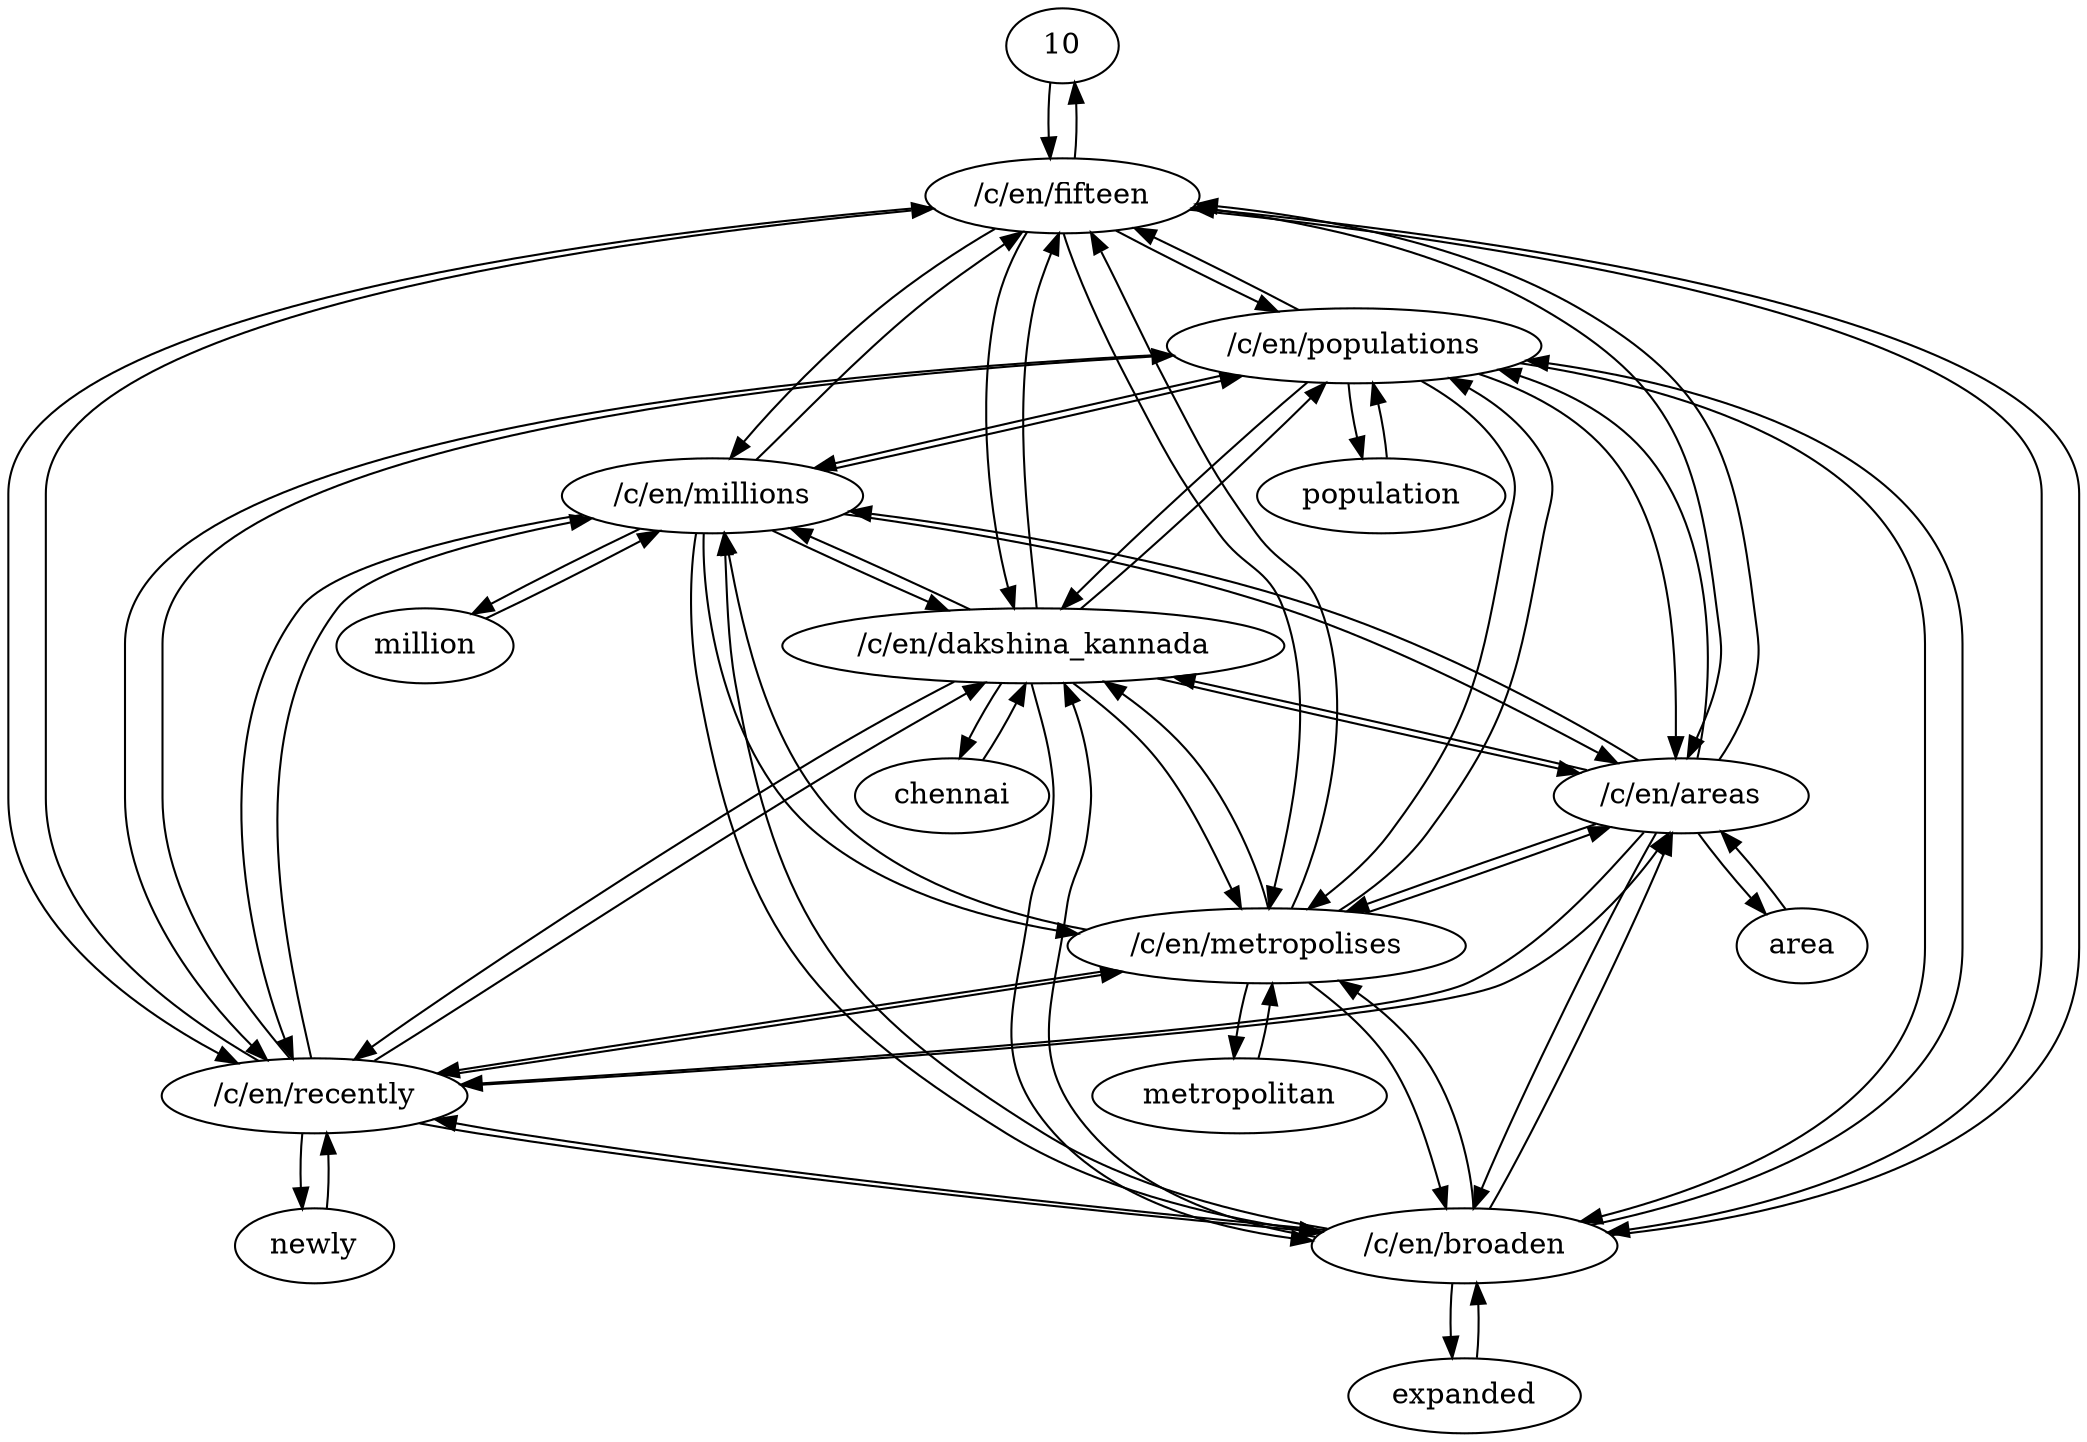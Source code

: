 strict digraph  {
10;
"/c/en/millions";
chennai;
metropolitan;
"/c/en/dakshina_kannada";
"/c/en/broaden";
"/c/en/recently";
million;
"/c/en/fifteen";
area;
"/c/en/metropolises";
"/c/en/areas";
"/c/en/populations";
newly;
expanded;
population;
10 -> "/c/en/fifteen";
"/c/en/millions" -> "/c/en/broaden";
"/c/en/millions" -> million;
"/c/en/millions" -> "/c/en/dakshina_kannada";
"/c/en/millions" -> "/c/en/recently";
"/c/en/millions" -> "/c/en/fifteen";
"/c/en/millions" -> "/c/en/metropolises";
"/c/en/millions" -> "/c/en/areas";
"/c/en/millions" -> "/c/en/populations";
chennai -> "/c/en/dakshina_kannada";
metropolitan -> "/c/en/metropolises";
"/c/en/dakshina_kannada" -> "/c/en/broaden";
"/c/en/dakshina_kannada" -> "/c/en/millions";
"/c/en/dakshina_kannada" -> chennai;
"/c/en/dakshina_kannada" -> "/c/en/recently";
"/c/en/dakshina_kannada" -> "/c/en/fifteen";
"/c/en/dakshina_kannada" -> "/c/en/metropolises";
"/c/en/dakshina_kannada" -> "/c/en/areas";
"/c/en/dakshina_kannada" -> "/c/en/populations";
"/c/en/broaden" -> "/c/en/dakshina_kannada";
"/c/en/broaden" -> "/c/en/millions";
"/c/en/broaden" -> "/c/en/fifteen";
"/c/en/broaden" -> "/c/en/recently";
"/c/en/broaden" -> expanded;
"/c/en/broaden" -> "/c/en/metropolises";
"/c/en/broaden" -> "/c/en/areas";
"/c/en/broaden" -> "/c/en/populations";
"/c/en/recently" -> "/c/en/dakshina_kannada";
"/c/en/recently" -> "/c/en/millions";
"/c/en/recently" -> "/c/en/broaden";
"/c/en/recently" -> "/c/en/fifteen";
"/c/en/recently" -> "/c/en/metropolises";
"/c/en/recently" -> "/c/en/areas";
"/c/en/recently" -> "/c/en/populations";
"/c/en/recently" -> newly;
million -> "/c/en/millions";
"/c/en/fifteen" -> "/c/en/broaden";
"/c/en/fifteen" -> "/c/en/millions";
"/c/en/fifteen" -> 10;
"/c/en/fifteen" -> "/c/en/recently";
"/c/en/fifteen" -> "/c/en/metropolises";
"/c/en/fifteen" -> "/c/en/dakshina_kannada";
"/c/en/fifteen" -> "/c/en/areas";
"/c/en/fifteen" -> "/c/en/populations";
area -> "/c/en/areas";
"/c/en/metropolises" -> "/c/en/dakshina_kannada";
"/c/en/metropolises" -> "/c/en/millions";
"/c/en/metropolises" -> metropolitan;
"/c/en/metropolises" -> "/c/en/broaden";
"/c/en/metropolises" -> "/c/en/recently";
"/c/en/metropolises" -> "/c/en/fifteen";
"/c/en/metropolises" -> "/c/en/areas";
"/c/en/metropolises" -> "/c/en/populations";
"/c/en/areas" -> "/c/en/broaden";
"/c/en/areas" -> "/c/en/millions";
"/c/en/areas" -> "/c/en/dakshina_kannada";
"/c/en/areas" -> "/c/en/recently";
"/c/en/areas" -> "/c/en/fifteen";
"/c/en/areas" -> area;
"/c/en/areas" -> "/c/en/metropolises";
"/c/en/areas" -> "/c/en/populations";
"/c/en/populations" -> "/c/en/dakshina_kannada";
"/c/en/populations" -> "/c/en/millions";
"/c/en/populations" -> "/c/en/broaden";
"/c/en/populations" -> "/c/en/recently";
"/c/en/populations" -> "/c/en/fifteen";
"/c/en/populations" -> "/c/en/metropolises";
"/c/en/populations" -> "/c/en/areas";
"/c/en/populations" -> population;
newly -> "/c/en/recently";
expanded -> "/c/en/broaden";
population -> "/c/en/populations";
}
